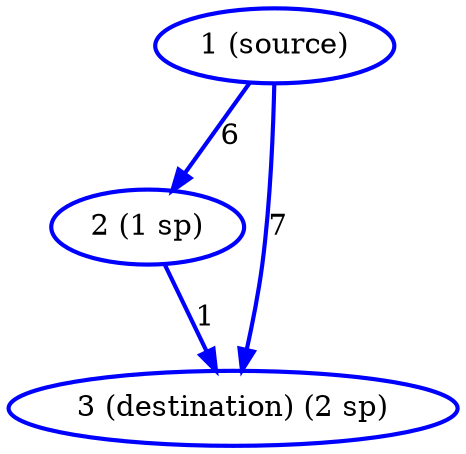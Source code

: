 digraph SampleGraph_no_of_paths {
//nodes
1 [label="1 (source)",color=blue,penwidth=2.0];
2 [label="2 (1 sp)",color=blue,penwidth = 2.0];
3 [label="3 (destination) (2 sp)",color=blue,penwidth=2.0];
//edges
1 -> 2 [label="6",color=blue,penwidth = 2.0];
1 -> 3 [label="7",color=blue,penwidth = 2.0];
2 -> 3 [label="1",color=blue,penwidth = 2.0];
}